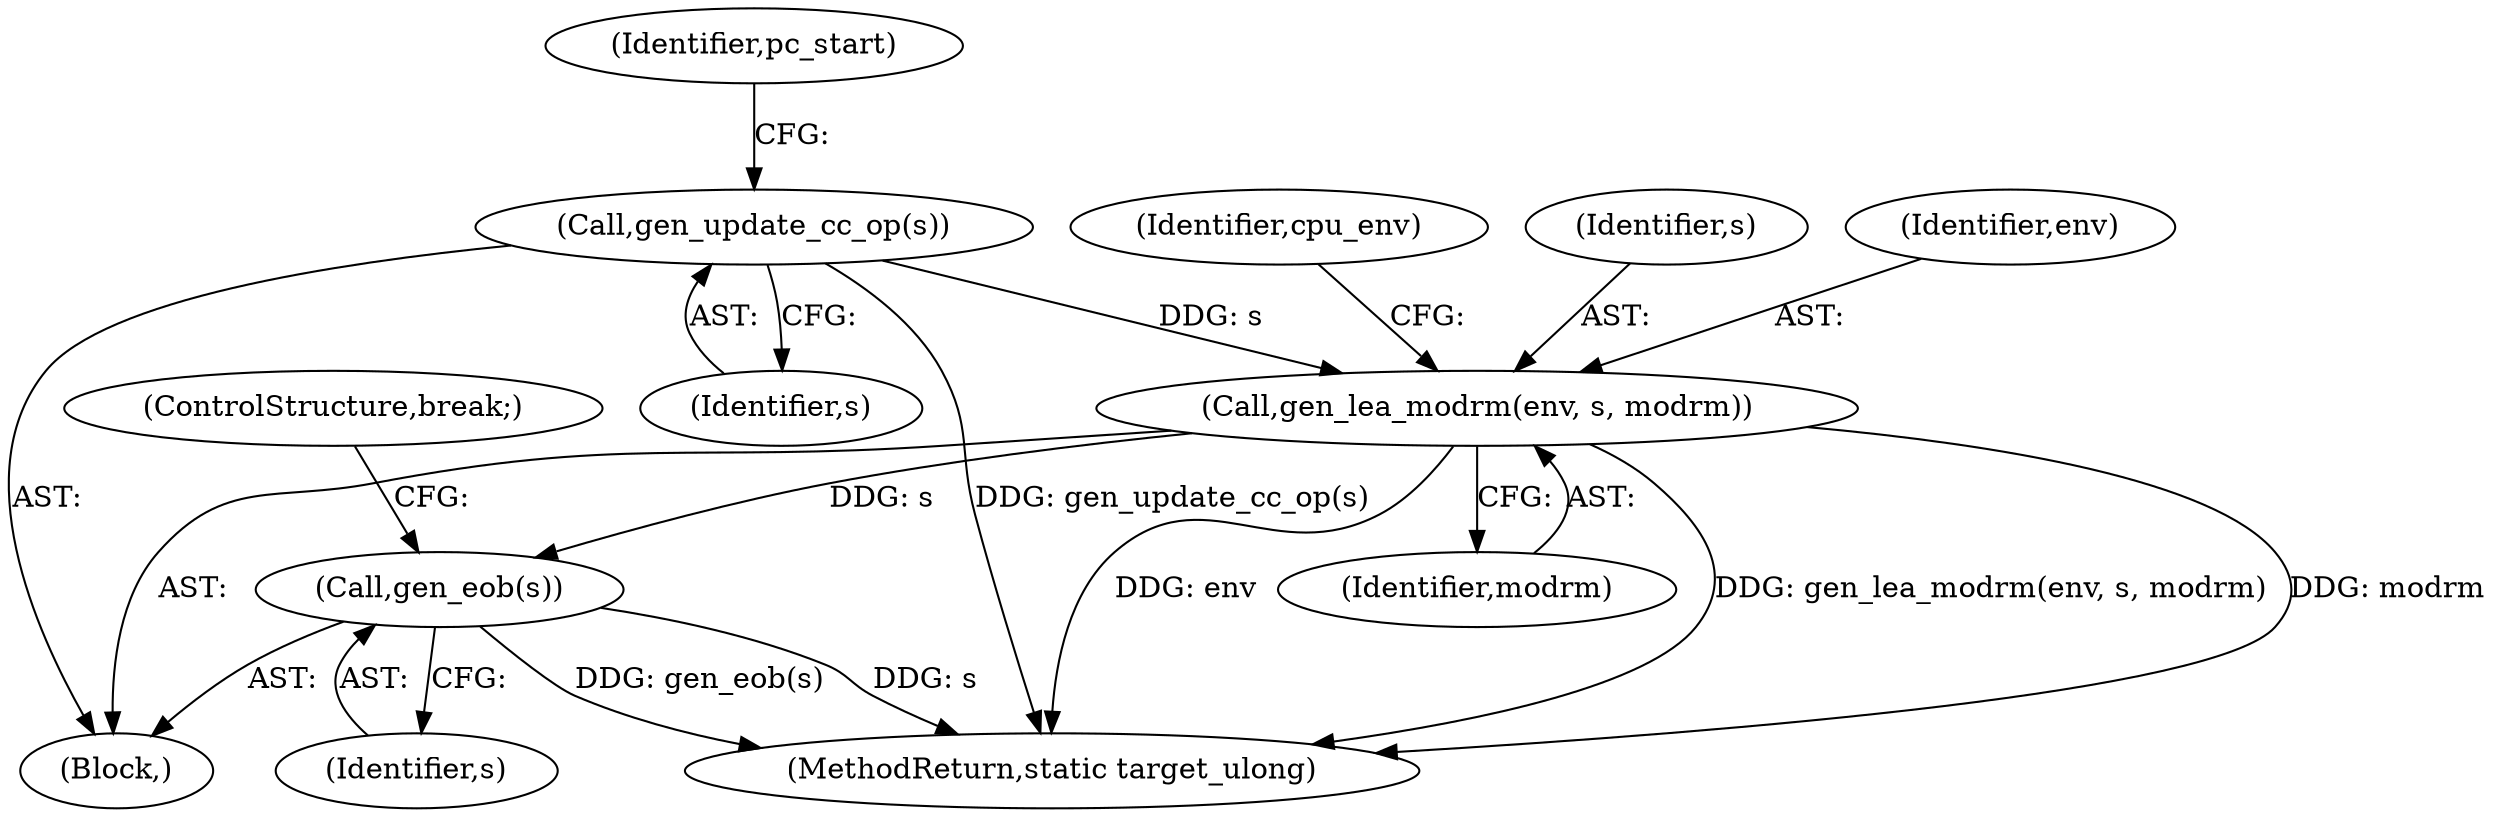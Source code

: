 digraph "0_qemu_30663fd26c0307e414622c7a8607fbc04f92ec14@API" {
"1009479" [label="(Call,gen_update_cc_op(s))"];
"1009487" [label="(Call,gen_lea_modrm(env, s, modrm))"];
"1009502" [label="(Call,gen_eob(s))"];
"1008502" [label="(Block,)"];
"1009492" [label="(Identifier,cpu_env)"];
"1009483" [label="(Identifier,pc_start)"];
"1011840" [label="(MethodReturn,static target_ulong)"];
"1009490" [label="(Identifier,modrm)"];
"1009479" [label="(Call,gen_update_cc_op(s))"];
"1009503" [label="(Identifier,s)"];
"1009489" [label="(Identifier,s)"];
"1009502" [label="(Call,gen_eob(s))"];
"1009480" [label="(Identifier,s)"];
"1009504" [label="(ControlStructure,break;)"];
"1009487" [label="(Call,gen_lea_modrm(env, s, modrm))"];
"1009488" [label="(Identifier,env)"];
"1009479" -> "1008502"  [label="AST: "];
"1009479" -> "1009480"  [label="CFG: "];
"1009480" -> "1009479"  [label="AST: "];
"1009483" -> "1009479"  [label="CFG: "];
"1009479" -> "1011840"  [label="DDG: gen_update_cc_op(s)"];
"1009479" -> "1009487"  [label="DDG: s"];
"1009487" -> "1008502"  [label="AST: "];
"1009487" -> "1009490"  [label="CFG: "];
"1009488" -> "1009487"  [label="AST: "];
"1009489" -> "1009487"  [label="AST: "];
"1009490" -> "1009487"  [label="AST: "];
"1009492" -> "1009487"  [label="CFG: "];
"1009487" -> "1011840"  [label="DDG: env"];
"1009487" -> "1011840"  [label="DDG: gen_lea_modrm(env, s, modrm)"];
"1009487" -> "1011840"  [label="DDG: modrm"];
"1009487" -> "1009502"  [label="DDG: s"];
"1009502" -> "1008502"  [label="AST: "];
"1009502" -> "1009503"  [label="CFG: "];
"1009503" -> "1009502"  [label="AST: "];
"1009504" -> "1009502"  [label="CFG: "];
"1009502" -> "1011840"  [label="DDG: gen_eob(s)"];
"1009502" -> "1011840"  [label="DDG: s"];
}
